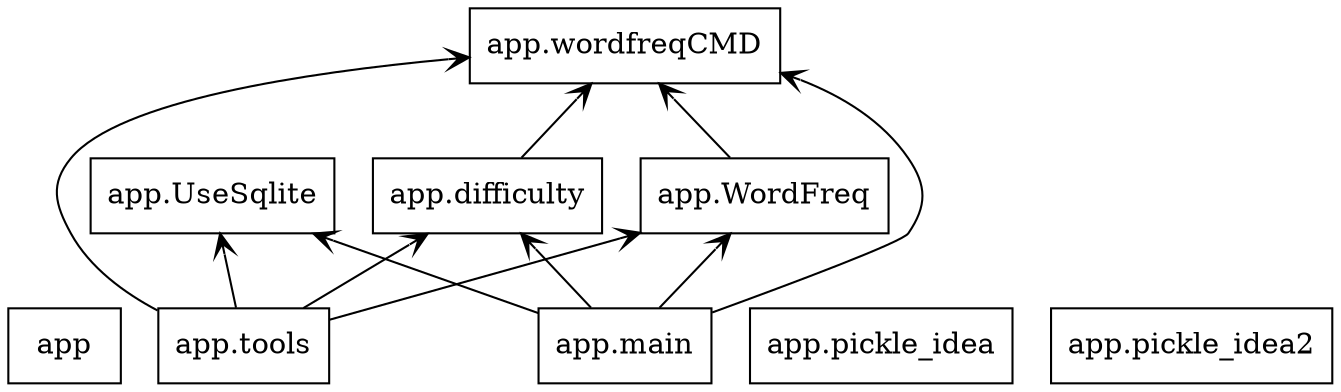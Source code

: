 digraph "packages" {
rankdir=BT
charset="utf-8"
"app" [color="black", label="app", shape="box", style="solid"];
"app.UseSqlite" [color="black", label="app.UseSqlite", shape="box", style="solid"];
"app.WordFreq" [color="black", label="app.WordFreq", shape="box", style="solid"];
"app.difficulty" [color="black", label="app.difficulty", shape="box", style="solid"];
"app.main" [color="black", label="app.main", shape="box", style="solid"];
"app.pickle_idea" [color="black", label="app.pickle_idea", shape="box", style="solid"];
"app.pickle_idea2" [color="black", label="app.pickle_idea2", shape="box", style="solid"];
"app.tools" [color="black", label="app.tools", shape="box", style="solid"];
"app.wordfreqCMD" [color="black", label="app.wordfreqCMD", shape="box", style="solid"];
"app.WordFreq" -> "app.wordfreqCMD" [arrowhead="open", arrowtail="none"];
"app.difficulty" -> "app.wordfreqCMD" [arrowhead="open", arrowtail="none"];
"app.main" -> "app.UseSqlite" [arrowhead="open", arrowtail="none"];
"app.main" -> "app.WordFreq" [arrowhead="open", arrowtail="none"];
"app.main" -> "app.difficulty" [arrowhead="open", arrowtail="none"];
"app.main" -> "app.wordfreqCMD" [arrowhead="open", arrowtail="none"];
"app.tools" -> "app.UseSqlite" [arrowhead="open", arrowtail="none"];
"app.tools" -> "app.WordFreq" [arrowhead="open", arrowtail="none"];
"app.tools" -> "app.difficulty" [arrowhead="open", arrowtail="none"];
"app.tools" -> "app.wordfreqCMD" [arrowhead="open", arrowtail="none"];
}

